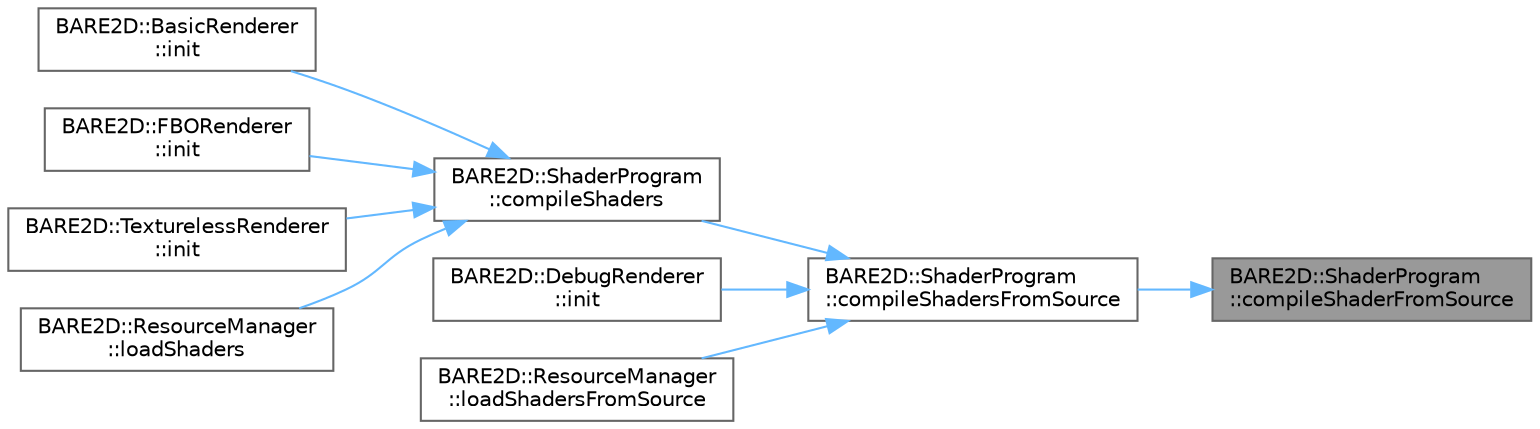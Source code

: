 digraph "BARE2D::ShaderProgram::compileShaderFromSource"
{
 // INTERACTIVE_SVG=YES
 // LATEX_PDF_SIZE
  bgcolor="transparent";
  edge [fontname=Helvetica,fontsize=10,labelfontname=Helvetica,labelfontsize=10];
  node [fontname=Helvetica,fontsize=10,shape=box,height=0.2,width=0.4];
  rankdir="RL";
  Node1 [label="BARE2D::ShaderProgram\l::compileShaderFromSource",height=0.2,width=0.4,color="gray40", fillcolor="grey60", style="filled", fontcolor="black",tooltip="Compiles a shader from source with OpenGL id."];
  Node1 -> Node2 [dir="back",color="steelblue1",style="solid"];
  Node2 [label="BARE2D::ShaderProgram\l::compileShadersFromSource",height=0.2,width=0.4,color="grey40", fillcolor="white", style="filled",URL="$class_b_a_r_e2_d_1_1_shader_program.html#a805e1e0c2b0ecd5d9625deed62d45c1c",tooltip="Similar to compileShaders, this just compiles the shaders."];
  Node2 -> Node3 [dir="back",color="steelblue1",style="solid"];
  Node3 [label="BARE2D::ShaderProgram\l::compileShaders",height=0.2,width=0.4,color="grey40", fillcolor="white", style="filled",URL="$class_b_a_r_e2_d_1_1_shader_program.html#acf78cf9b4988abf40d62d67471a168a3",tooltip="Compiles the shaders. Does not link them."];
  Node3 -> Node4 [dir="back",color="steelblue1",style="solid"];
  Node4 [label="BARE2D::BasicRenderer\l::init",height=0.2,width=0.4,color="grey40", fillcolor="white", style="filled",URL="$class_b_a_r_e2_d_1_1_basic_renderer.html#aa228c647d7fe74772a4736d51fdb7796",tooltip="Initializes all necessary bits of the renderer."];
  Node3 -> Node5 [dir="back",color="steelblue1",style="solid"];
  Node5 [label="BARE2D::FBORenderer\l::init",height=0.2,width=0.4,color="grey40", fillcolor="white", style="filled",URL="$class_b_a_r_e2_d_1_1_f_b_o_renderer.html#ac1902310c37a001b0f6d53b7d6066867",tooltip="Initializes all necessary bits of the renderer."];
  Node3 -> Node6 [dir="back",color="steelblue1",style="solid"];
  Node6 [label="BARE2D::TexturelessRenderer\l::init",height=0.2,width=0.4,color="grey40", fillcolor="white", style="filled",URL="$class_b_a_r_e2_d_1_1_textureless_renderer.html#a01951b878023daee5eef45428e8e858e",tooltip="Initializes all necessary bits of the renderer."];
  Node3 -> Node7 [dir="back",color="steelblue1",style="solid"];
  Node7 [label="BARE2D::ResourceManager\l::loadShaders",height=0.2,width=0.4,color="grey40", fillcolor="white", style="filled",URL="$class_b_a_r_e2_d_1_1_resource_manager.html#a00ef658172786a81106218cc6035bc13",tooltip="Loads some shaders. Combines both to give a full shader program. Does not cache."];
  Node2 -> Node8 [dir="back",color="steelblue1",style="solid"];
  Node8 [label="BARE2D::DebugRenderer\l::init",height=0.2,width=0.4,color="grey40", fillcolor="white", style="filled",URL="$class_b_a_r_e2_d_1_1_debug_renderer.html#adfa84d84a1525f62c888ecdcdc3e874a",tooltip="Initializes with very rudimentary shaders (hardcoded), adds vertex attributes."];
  Node2 -> Node9 [dir="back",color="steelblue1",style="solid"];
  Node9 [label="BARE2D::ResourceManager\l::loadShadersFromSource",height=0.2,width=0.4,color="grey40", fillcolor="white", style="filled",URL="$class_b_a_r_e2_d_1_1_resource_manager.html#a5dbae5c36f78ce4feb0ec3c0b8d1728a",tooltip="Loads some shaders from their source. Does not cache."];
}
